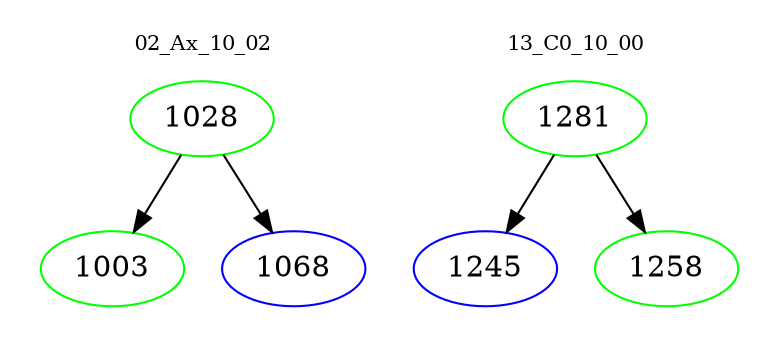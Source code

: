 digraph{
subgraph cluster_0 {
color = white
label = "02_Ax_10_02";
fontsize=10;
T0_1028 [label="1028", color="green"]
T0_1028 -> T0_1003 [color="black"]
T0_1003 [label="1003", color="green"]
T0_1028 -> T0_1068 [color="black"]
T0_1068 [label="1068", color="blue"]
}
subgraph cluster_1 {
color = white
label = "13_C0_10_00";
fontsize=10;
T1_1281 [label="1281", color="green"]
T1_1281 -> T1_1245 [color="black"]
T1_1245 [label="1245", color="blue"]
T1_1281 -> T1_1258 [color="black"]
T1_1258 [label="1258", color="green"]
}
}
